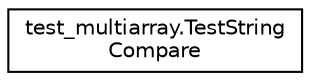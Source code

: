 digraph "Graphical Class Hierarchy"
{
 // LATEX_PDF_SIZE
  edge [fontname="Helvetica",fontsize="10",labelfontname="Helvetica",labelfontsize="10"];
  node [fontname="Helvetica",fontsize="10",shape=record];
  rankdir="LR";
  Node0 [label="test_multiarray.TestString\lCompare",height=0.2,width=0.4,color="black", fillcolor="white", style="filled",URL="$classtest__multiarray_1_1TestStringCompare.html",tooltip=" "];
}
